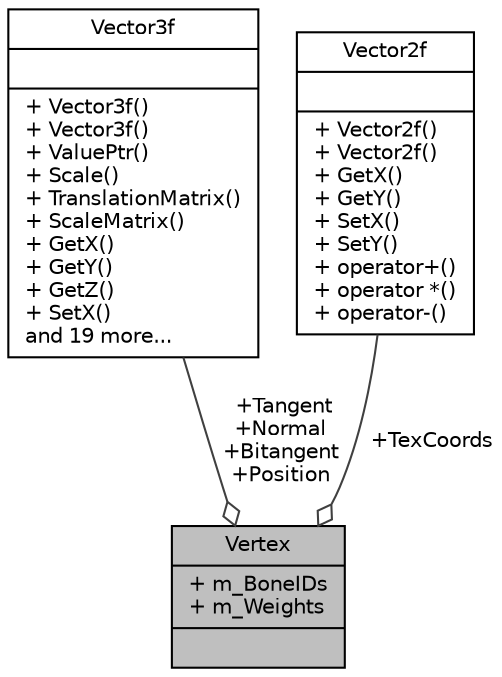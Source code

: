digraph "Vertex"
{
 // LATEX_PDF_SIZE
  edge [fontname="Helvetica",fontsize="10",labelfontname="Helvetica",labelfontsize="10"];
  node [fontname="Helvetica",fontsize="10",shape=record];
  Node1 [label="{Vertex\n|+ m_BoneIDs\l+ m_Weights\l|}",height=0.2,width=0.4,color="black", fillcolor="grey75", style="filled", fontcolor="black",tooltip="Vertex struct for the mesh, containing information about the vertex point, such as its position,..."];
  Node2 -> Node1 [color="grey25",fontsize="10",style="solid",label=" +Tangent\n+Normal\n+Bitangent\n+Position" ,arrowhead="odiamond",fontname="Helvetica"];
  Node2 [label="{Vector3f\n||+ Vector3f()\l+ Vector3f()\l+ ValuePtr()\l+ Scale()\l+ TranslationMatrix()\l+ ScaleMatrix()\l+ GetX()\l+ GetY()\l+ GetZ()\l+ SetX()\land 19 more...\l}",height=0.2,width=0.4,color="black", fillcolor="white", style="filled",URL="$class_vector3f.html",tooltip="Stores information about a vector or point in three dimensions as floats."];
  Node3 -> Node1 [color="grey25",fontsize="10",style="solid",label=" +TexCoords" ,arrowhead="odiamond",fontname="Helvetica"];
  Node3 [label="{Vector2f\n||+ Vector2f()\l+ Vector2f()\l+ GetX()\l+ GetY()\l+ SetX()\l+ SetY()\l+ operator+()\l+ operator *()\l+ operator-()\l}",height=0.2,width=0.4,color="black", fillcolor="white", style="filled",URL="$class_vector2f.html",tooltip="A point or vector in 2d space, stored with float data."];
}
